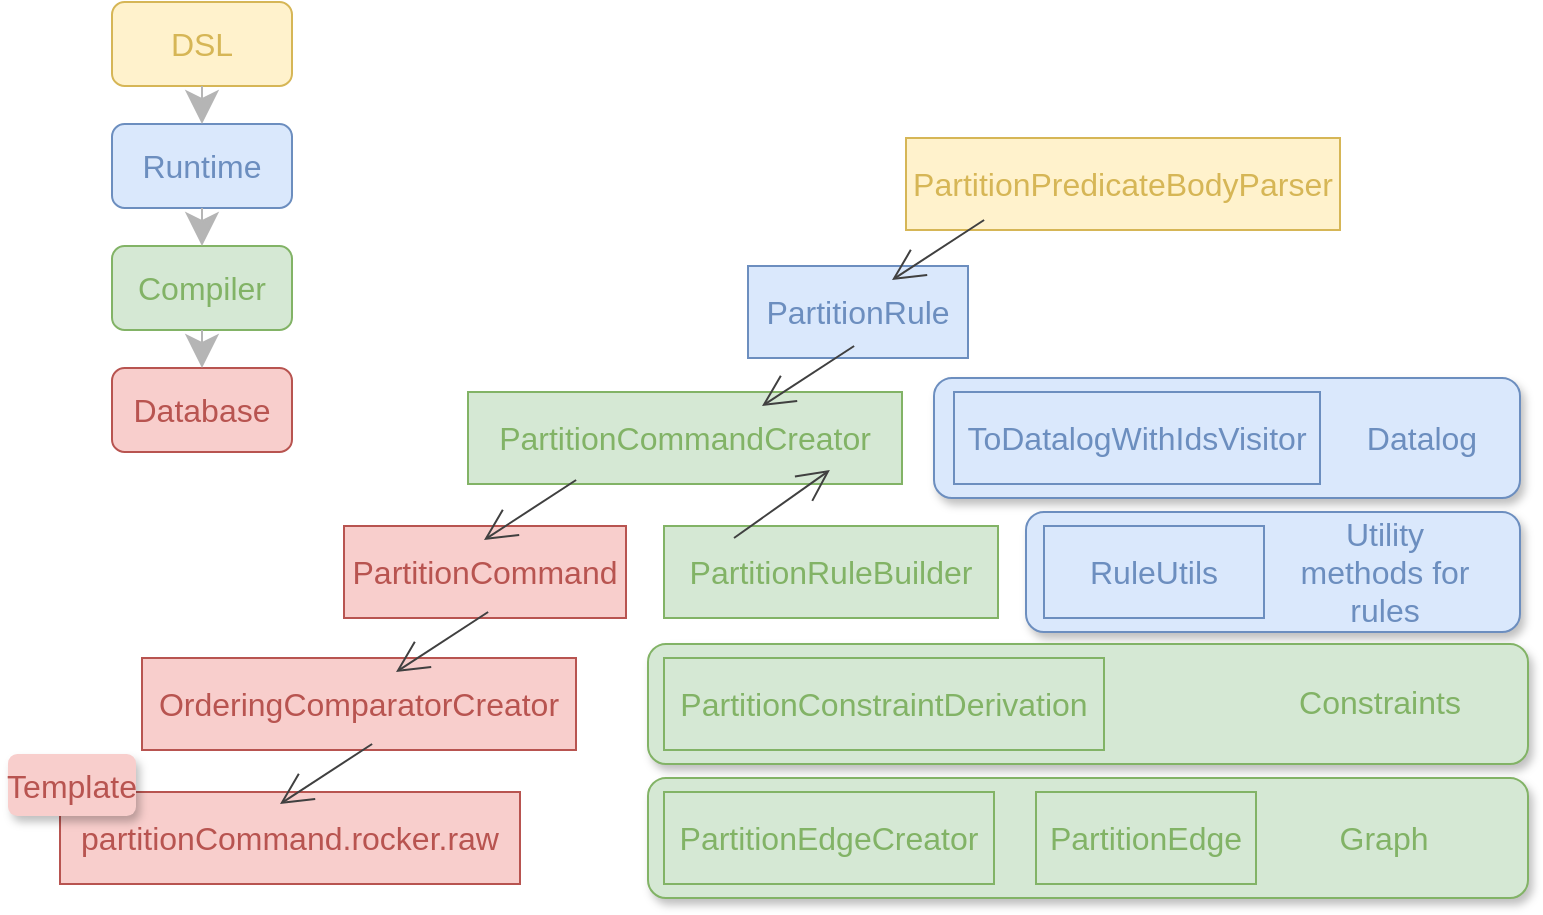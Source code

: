 <mxfile version="20.7.4"><diagram id="nmfoPET5QEFVWkSkasCw" name="Seite-1"><mxGraphModel dx="1194" dy="872" grid="0" gridSize="10" guides="1" tooltips="1" connect="1" arrows="1" fold="1" page="0" pageScale="1" pageWidth="827" pageHeight="1169" math="0" shadow="0"><root><mxCell id="0"/><mxCell id="1" parent="0"/><mxCell id="DpkQwihw9RxHGkDLFIU_-59" value="" style="rounded=1;whiteSpace=wrap;html=1;shadow=1;glass=0;sketch=0;strokeColor=#6c8ebf;fontSize=16;fillColor=#dae8fc;" vertex="1" parent="1"><mxGeometry x="149" y="48" width="293" height="60" as="geometry"/></mxCell><mxCell id="DpkQwihw9RxHGkDLFIU_-55" value="" style="rounded=1;whiteSpace=wrap;html=1;shadow=1;glass=0;sketch=0;strokeColor=#6c8ebf;fontSize=16;fillColor=#dae8fc;" vertex="1" parent="1"><mxGeometry x="195" y="115" width="247" height="60" as="geometry"/></mxCell><mxCell id="DpkQwihw9RxHGkDLFIU_-50" value="" style="rounded=1;whiteSpace=wrap;html=1;shadow=1;glass=0;sketch=0;strokeColor=#82b366;fontSize=16;fillColor=#d5e8d4;" vertex="1" parent="1"><mxGeometry x="6" y="181" width="440" height="60" as="geometry"/></mxCell><mxCell id="DpkQwihw9RxHGkDLFIU_-48" value="&lt;div align=&quot;right&quot;&gt;&lt;br&gt;&lt;/div&gt;" style="rounded=1;whiteSpace=wrap;html=1;shadow=1;glass=0;sketch=0;strokeColor=#82b366;fontSize=16;fillColor=#d5e8d4;" vertex="1" parent="1"><mxGeometry x="6" y="248" width="440" height="60" as="geometry"/></mxCell><mxCell id="DpkQwihw9RxHGkDLFIU_-11" value="PartitionCommandCreator" style="rounded=0;whiteSpace=wrap;html=1;fontSize=16;fillColor=#d5e8d4;strokeColor=#82b366;fontColor=#82B366;" vertex="1" parent="1"><mxGeometry x="-84" y="55" width="217" height="46" as="geometry"/></mxCell><mxCell id="DpkQwihw9RxHGkDLFIU_-18" value="PartitionCommand" style="rounded=0;whiteSpace=wrap;html=1;fontSize=16;fillColor=#f8cecc;strokeColor=#b85450;fontColor=#B85450;" vertex="1" parent="1"><mxGeometry x="-146" y="122" width="141" height="46" as="geometry"/></mxCell><mxCell id="DpkQwihw9RxHGkDLFIU_-12" value="partitionCommand.rocker.raw" style="rounded=0;whiteSpace=wrap;html=1;fontSize=16;fillColor=#f8cecc;strokeColor=#b85450;fontColor=#B85450;" vertex="1" parent="1"><mxGeometry x="-288" y="255" width="230" height="46" as="geometry"/></mxCell><mxCell id="DpkQwihw9RxHGkDLFIU_-17" value="OrderingComparatorCreator" style="rounded=0;whiteSpace=wrap;html=1;fontSize=16;fillColor=#f8cecc;strokeColor=#b85450;fontColor=#B85450;" vertex="1" parent="1"><mxGeometry x="-247" y="188" width="217" height="46" as="geometry"/></mxCell><mxCell id="DpkQwihw9RxHGkDLFIU_-1" value="DSL" style="rounded=1;whiteSpace=wrap;html=1;fontSize=16;fillColor=#fff2cc;strokeColor=#d6b656;glass=0;shadow=0;fontColor=#D6B656;" vertex="1" parent="1"><mxGeometry x="-262" y="-140" width="90" height="42" as="geometry"/></mxCell><mxCell id="DpkQwihw9RxHGkDLFIU_-2" value="Runtime" style="rounded=1;whiteSpace=wrap;html=1;fontSize=16;fillColor=#dae8fc;strokeColor=#6c8ebf;fontColor=#6C8EBF;" vertex="1" parent="1"><mxGeometry x="-262" y="-79" width="90" height="42" as="geometry"/></mxCell><mxCell id="DpkQwihw9RxHGkDLFIU_-3" value="Database" style="rounded=1;whiteSpace=wrap;html=1;fontSize=16;fillColor=#f8cecc;strokeColor=#b85450;fontColor=#B85450;" vertex="1" parent="1"><mxGeometry x="-262" y="43" width="90" height="42" as="geometry"/></mxCell><mxCell id="DpkQwihw9RxHGkDLFIU_-4" value="Compiler" style="rounded=1;whiteSpace=wrap;html=1;fontSize=16;fillColor=#d5e8d4;strokeColor=#82b366;fontColor=#82B366;" vertex="1" parent="1"><mxGeometry x="-262" y="-18" width="90" height="42" as="geometry"/></mxCell><mxCell id="DpkQwihw9RxHGkDLFIU_-9" value="PartitionEdgeCreator" style="rounded=0;whiteSpace=wrap;html=1;fontSize=16;fillColor=#d5e8d4;strokeColor=#82b366;fontColor=#82B366;" vertex="1" parent="1"><mxGeometry x="14" y="255" width="165" height="46" as="geometry"/></mxCell><mxCell id="DpkQwihw9RxHGkDLFIU_-10" value="PartitionEdge" style="rounded=0;whiteSpace=wrap;html=1;fontSize=16;fillColor=#d5e8d4;strokeColor=#82b366;fontColor=#82B366;" vertex="1" parent="1"><mxGeometry x="200" y="255" width="110" height="46" as="geometry"/></mxCell><mxCell id="DpkQwihw9RxHGkDLFIU_-14" value="ToDatalogWithIdsVisitor" style="rounded=0;whiteSpace=wrap;html=1;fontSize=16;fillColor=#dae8fc;strokeColor=#6c8ebf;fontColor=#6C8EBF;" vertex="1" parent="1"><mxGeometry x="159" y="55" width="183" height="46" as="geometry"/></mxCell><mxCell id="DpkQwihw9RxHGkDLFIU_-15" value="PartitionRuleBuilder" style="rounded=0;whiteSpace=wrap;html=1;fontSize=16;fillColor=#d5e8d4;strokeColor=#82b366;fontColor=#82B366;" vertex="1" parent="1"><mxGeometry x="14" y="122" width="167" height="46" as="geometry"/></mxCell><mxCell id="DpkQwihw9RxHGkDLFIU_-16" value="RuleUtils" style="rounded=0;whiteSpace=wrap;html=1;fontSize=16;fillColor=#dae8fc;strokeColor=#6c8ebf;fontColor=#6C8EBF;" vertex="1" parent="1"><mxGeometry x="204" y="122" width="110" height="46" as="geometry"/></mxCell><mxCell id="DpkQwihw9RxHGkDLFIU_-19" value="PartitionPredicateBodyParser" style="rounded=0;whiteSpace=wrap;html=1;fontSize=16;fillColor=#fff2cc;strokeColor=#d6b656;fontColor=#D6B656;" vertex="1" parent="1"><mxGeometry x="135" y="-72" width="217" height="46" as="geometry"/></mxCell><mxCell id="DpkQwihw9RxHGkDLFIU_-21" value="PartitionConstraintDerivation" style="rounded=0;whiteSpace=wrap;html=1;fontSize=16;fillColor=#d5e8d4;strokeColor=#82b366;fontColor=#82B366;" vertex="1" parent="1"><mxGeometry x="14" y="188" width="220" height="46" as="geometry"/></mxCell><mxCell id="DpkQwihw9RxHGkDLFIU_-23" value="" style="endArrow=classic;html=1;rounded=0;fontSize=12;fontColor=#B85450;startSize=14;endSize=14;sourcePerimeterSpacing=8;targetPerimeterSpacing=8;curved=1;exitX=0.5;exitY=1;exitDx=0;exitDy=0;entryX=0.5;entryY=0;entryDx=0;entryDy=0;strokeColor=#B5B5B5;" edge="1" parent="1" source="DpkQwihw9RxHGkDLFIU_-1" target="DpkQwihw9RxHGkDLFIU_-2"><mxGeometry width="50" height="50" relative="1" as="geometry"><mxPoint x="55" y="65" as="sourcePoint"/><mxPoint x="105" y="15" as="targetPoint"/></mxGeometry></mxCell><mxCell id="DpkQwihw9RxHGkDLFIU_-25" value="" style="endArrow=classic;html=1;rounded=0;fontSize=12;fontColor=#B85450;startSize=14;endSize=14;sourcePerimeterSpacing=8;targetPerimeterSpacing=8;curved=1;exitX=0.5;exitY=1;exitDx=0;exitDy=0;entryX=0.5;entryY=0;entryDx=0;entryDy=0;strokeColor=#B5B5B5;" edge="1" parent="1" source="DpkQwihw9RxHGkDLFIU_-2" target="DpkQwihw9RxHGkDLFIU_-4"><mxGeometry width="50" height="50" relative="1" as="geometry"><mxPoint x="-207" y="-88" as="sourcePoint"/><mxPoint x="-207" y="-69" as="targetPoint"/></mxGeometry></mxCell><mxCell id="DpkQwihw9RxHGkDLFIU_-26" value="" style="endArrow=classic;html=1;rounded=0;fontSize=12;fontColor=#B85450;startSize=14;endSize=14;sourcePerimeterSpacing=8;targetPerimeterSpacing=8;curved=1;exitX=0.5;exitY=1;exitDx=0;exitDy=0;entryX=0.5;entryY=0;entryDx=0;entryDy=0;strokeColor=#B5B5B5;" edge="1" parent="1" source="DpkQwihw9RxHGkDLFIU_-4" target="DpkQwihw9RxHGkDLFIU_-3"><mxGeometry width="50" height="50" relative="1" as="geometry"><mxPoint x="-207" y="-27" as="sourcePoint"/><mxPoint x="-207" y="-8" as="targetPoint"/></mxGeometry></mxCell><mxCell id="DpkQwihw9RxHGkDLFIU_-44" style="edgeStyle=none;curved=1;rounded=0;orthogonalLoop=1;jettySize=auto;html=1;exitX=0.5;exitY=1;exitDx=0;exitDy=0;entryX=0.585;entryY=0.087;entryDx=0;entryDy=0;entryPerimeter=0;fontSize=12;fontColor=#B85450;endArrow=open;startSize=14;endSize=14;sourcePerimeterSpacing=8;targetPerimeterSpacing=8;strokeColor=#404040;" edge="1" parent="1"><mxGeometry relative="1" as="geometry"><mxPoint x="-29.94" y="99" as="sourcePoint"/><mxPoint x="-75.995" y="129.002" as="targetPoint"/></mxGeometry></mxCell><mxCell id="DpkQwihw9RxHGkDLFIU_-45" style="edgeStyle=none;curved=1;rounded=0;orthogonalLoop=1;jettySize=auto;html=1;exitX=0.5;exitY=1;exitDx=0;exitDy=0;entryX=0.585;entryY=0.087;entryDx=0;entryDy=0;entryPerimeter=0;fontSize=12;fontColor=#B85450;endArrow=open;startSize=14;endSize=14;sourcePerimeterSpacing=8;targetPerimeterSpacing=8;strokeColor=#404040;" edge="1" parent="1"><mxGeometry relative="1" as="geometry"><mxPoint x="-73.94" y="165" as="sourcePoint"/><mxPoint x="-119.995" y="195.002" as="targetPoint"/></mxGeometry></mxCell><mxCell id="DpkQwihw9RxHGkDLFIU_-46" style="edgeStyle=none;curved=1;rounded=0;orthogonalLoop=1;jettySize=auto;html=1;exitX=0.5;exitY=1;exitDx=0;exitDy=0;entryX=0.585;entryY=0.087;entryDx=0;entryDy=0;entryPerimeter=0;fontSize=12;fontColor=#B85450;endArrow=open;startSize=14;endSize=14;sourcePerimeterSpacing=8;targetPerimeterSpacing=8;strokeColor=#404040;" edge="1" parent="1"><mxGeometry relative="1" as="geometry"><mxPoint x="-131.94" y="231" as="sourcePoint"/><mxPoint x="-177.995" y="261.002" as="targetPoint"/></mxGeometry></mxCell><mxCell id="DpkQwihw9RxHGkDLFIU_-13" value="PartitionRule" style="rounded=0;whiteSpace=wrap;html=1;fontSize=16;fillColor=#dae8fc;strokeColor=#6c8ebf;fontColor=#6C8EBF;" vertex="1" parent="1"><mxGeometry x="56" y="-8" width="110" height="46" as="geometry"/></mxCell><mxCell id="DpkQwihw9RxHGkDLFIU_-47" value="Template" style="rounded=1;whiteSpace=wrap;html=1;shadow=1;glass=0;strokeColor=none;fontSize=16;fontColor=#B85450;fillColor=#F8CECC;" vertex="1" parent="1"><mxGeometry x="-314" y="236" width="64" height="31" as="geometry"/></mxCell><mxCell id="DpkQwihw9RxHGkDLFIU_-49" value="&lt;font color=&quot;#82B366&quot;&gt;Graph&lt;/font&gt;" style="rounded=0;whiteSpace=wrap;html=1;shadow=0;glass=0;sketch=0;strokeColor=none;fontSize=16;fillColor=#d5e8d4;" vertex="1" parent="1"><mxGeometry x="331" y="255" width="86" height="46" as="geometry"/></mxCell><mxCell id="DpkQwihw9RxHGkDLFIU_-51" value="&lt;font color=&quot;#82B366&quot;&gt;Constraints&lt;/font&gt;" style="rounded=0;whiteSpace=wrap;html=1;shadow=0;glass=0;sketch=0;strokeColor=none;fontSize=16;fillColor=#d5e8d4;" vertex="1" parent="1"><mxGeometry x="307" y="185" width="130" height="49" as="geometry"/></mxCell><mxCell id="DpkQwihw9RxHGkDLFIU_-52" style="edgeStyle=none;curved=1;rounded=0;orthogonalLoop=1;jettySize=auto;html=1;exitX=0.5;exitY=1;exitDx=0;exitDy=0;fontSize=12;fontColor=#B85450;endArrow=open;startSize=14;endSize=14;sourcePerimeterSpacing=8;targetPerimeterSpacing=8;strokeColor=#404040;" edge="1" parent="1"><mxGeometry relative="1" as="geometry"><mxPoint x="49.0" y="128" as="sourcePoint"/><mxPoint x="96.94" y="94" as="targetPoint"/></mxGeometry></mxCell><mxCell id="DpkQwihw9RxHGkDLFIU_-53" style="edgeStyle=none;curved=1;rounded=0;orthogonalLoop=1;jettySize=auto;html=1;exitX=0.5;exitY=1;exitDx=0;exitDy=0;entryX=0.585;entryY=0.087;entryDx=0;entryDy=0;entryPerimeter=0;fontSize=12;fontColor=#B85450;endArrow=open;startSize=14;endSize=14;sourcePerimeterSpacing=8;targetPerimeterSpacing=8;strokeColor=#404040;" edge="1" parent="1"><mxGeometry relative="1" as="geometry"><mxPoint x="109.06" y="32" as="sourcePoint"/><mxPoint x="63.005" y="62.002" as="targetPoint"/></mxGeometry></mxCell><mxCell id="DpkQwihw9RxHGkDLFIU_-54" style="edgeStyle=none;curved=1;rounded=0;orthogonalLoop=1;jettySize=auto;html=1;exitX=0.5;exitY=1;exitDx=0;exitDy=0;entryX=0.585;entryY=0.087;entryDx=0;entryDy=0;entryPerimeter=0;fontSize=12;fontColor=#B85450;endArrow=open;startSize=14;endSize=14;sourcePerimeterSpacing=8;targetPerimeterSpacing=8;strokeColor=#404040;" edge="1" parent="1"><mxGeometry relative="1" as="geometry"><mxPoint x="174.06" y="-31" as="sourcePoint"/><mxPoint x="128.005" y="-0.998" as="targetPoint"/></mxGeometry></mxCell><mxCell id="DpkQwihw9RxHGkDLFIU_-56" value="Utility methods for rules" style="rounded=0;whiteSpace=wrap;html=1;shadow=0;glass=0;sketch=0;strokeColor=none;fontSize=16;fillColor=#dae8fc;fontColor=#6C8EBF;" vertex="1" parent="1"><mxGeometry x="326.5" y="122" width="95" height="46" as="geometry"/></mxCell><mxCell id="DpkQwihw9RxHGkDLFIU_-64" value="&lt;font color=&quot;#6C8EBF&quot;&gt;Datalog&lt;/font&gt;" style="rounded=0;whiteSpace=wrap;html=1;shadow=0;glass=0;sketch=0;strokeColor=none;fontSize=16;fillColor=#dae8fc;" vertex="1" parent="1"><mxGeometry x="348" y="55" width="90" height="46" as="geometry"/></mxCell></root></mxGraphModel></diagram></mxfile>